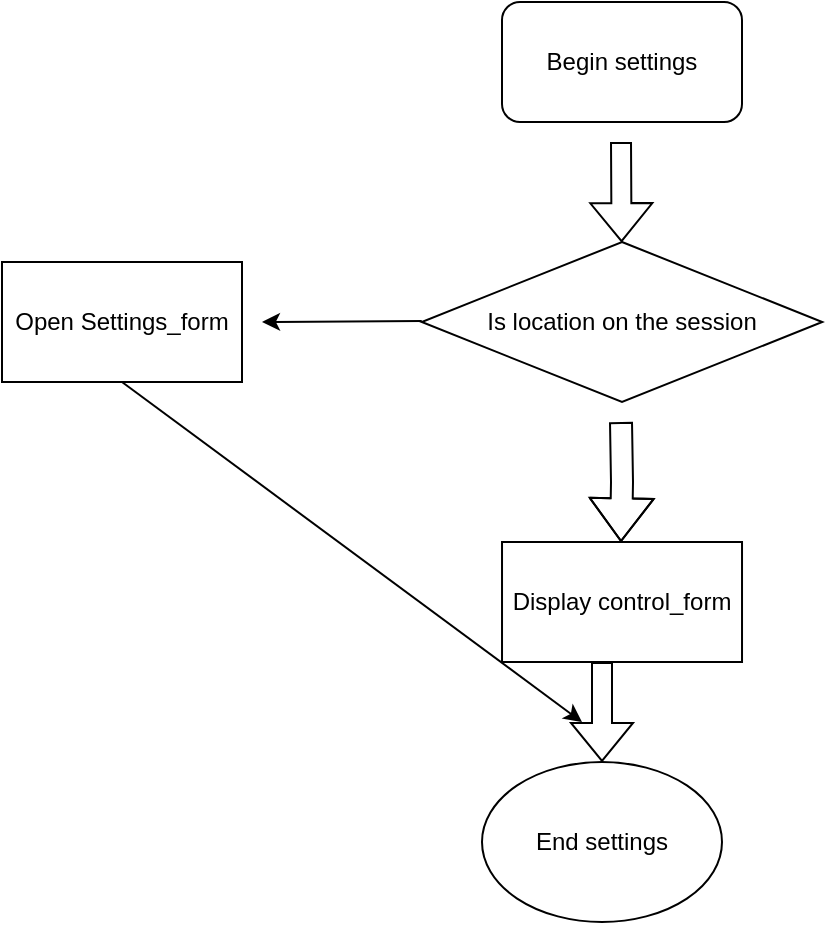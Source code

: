 <mxfile version="24.4.13" type="github">
  <diagram name="Page-1" id="tk4-b_0SeJN6EeX0Oaao">
    <mxGraphModel dx="1050" dy="522" grid="1" gridSize="10" guides="1" tooltips="1" connect="1" arrows="1" fold="1" page="1" pageScale="1" pageWidth="827" pageHeight="1169" math="0" shadow="0">
      <root>
        <mxCell id="0" />
        <mxCell id="1" parent="0" />
        <mxCell id="NmMiA06a_zLQPLN9zM8C-1" value="Begin settings" style="rounded=1;whiteSpace=wrap;html=1;" vertex="1" parent="1">
          <mxGeometry x="370" y="210" width="120" height="60" as="geometry" />
        </mxCell>
        <mxCell id="NmMiA06a_zLQPLN9zM8C-2" value="" style="shape=flexArrow;endArrow=classic;html=1;rounded=0;" edge="1" parent="1" target="NmMiA06a_zLQPLN9zM8C-3">
          <mxGeometry width="50" height="50" relative="1" as="geometry">
            <mxPoint x="429.5" y="280" as="sourcePoint" />
            <mxPoint x="429.5" y="340" as="targetPoint" />
          </mxGeometry>
        </mxCell>
        <mxCell id="NmMiA06a_zLQPLN9zM8C-3" value="Is location on the session" style="rhombus;whiteSpace=wrap;html=1;" vertex="1" parent="1">
          <mxGeometry x="329.88" y="330" width="200.25" height="80" as="geometry" />
        </mxCell>
        <mxCell id="NmMiA06a_zLQPLN9zM8C-4" value="" style="shape=flexArrow;endArrow=classic;html=1;rounded=0;width=11;endSize=6.77;" edge="1" parent="1">
          <mxGeometry width="50" height="50" relative="1" as="geometry">
            <mxPoint x="429.5" y="420" as="sourcePoint" />
            <mxPoint x="429.5" y="480" as="targetPoint" />
            <Array as="points">
              <mxPoint x="430" y="450" />
            </Array>
          </mxGeometry>
        </mxCell>
        <mxCell id="NmMiA06a_zLQPLN9zM8C-6" value="Display control_form" style="rounded=0;whiteSpace=wrap;html=1;" vertex="1" parent="1">
          <mxGeometry x="370.01" y="480" width="120" height="60" as="geometry" />
        </mxCell>
        <mxCell id="NmMiA06a_zLQPLN9zM8C-7" value="" style="shape=flexArrow;endArrow=classic;html=1;rounded=0;" edge="1" parent="1" target="NmMiA06a_zLQPLN9zM8C-8">
          <mxGeometry width="50" height="50" relative="1" as="geometry">
            <mxPoint x="420" y="540" as="sourcePoint" />
            <mxPoint x="420" y="610" as="targetPoint" />
          </mxGeometry>
        </mxCell>
        <mxCell id="NmMiA06a_zLQPLN9zM8C-8" value="End settings" style="ellipse;whiteSpace=wrap;html=1;" vertex="1" parent="1">
          <mxGeometry x="360" y="590" width="120" height="80" as="geometry" />
        </mxCell>
        <mxCell id="NmMiA06a_zLQPLN9zM8C-9" value="" style="endArrow=classic;html=1;rounded=0;" edge="1" parent="1">
          <mxGeometry width="50" height="50" relative="1" as="geometry">
            <mxPoint x="329.88" y="369.5" as="sourcePoint" />
            <mxPoint x="250" y="370" as="targetPoint" />
          </mxGeometry>
        </mxCell>
        <mxCell id="NmMiA06a_zLQPLN9zM8C-10" value="Open Settings_form" style="rounded=0;whiteSpace=wrap;html=1;" vertex="1" parent="1">
          <mxGeometry x="120" y="340" width="120" height="60" as="geometry" />
        </mxCell>
        <mxCell id="NmMiA06a_zLQPLN9zM8C-11" value="" style="endArrow=classic;html=1;rounded=0;exitX=0.5;exitY=1;exitDx=0;exitDy=0;" edge="1" parent="1" source="NmMiA06a_zLQPLN9zM8C-10">
          <mxGeometry width="50" height="50" relative="1" as="geometry">
            <mxPoint x="220" y="470" as="sourcePoint" />
            <mxPoint x="410" y="570" as="targetPoint" />
          </mxGeometry>
        </mxCell>
      </root>
    </mxGraphModel>
  </diagram>
</mxfile>
